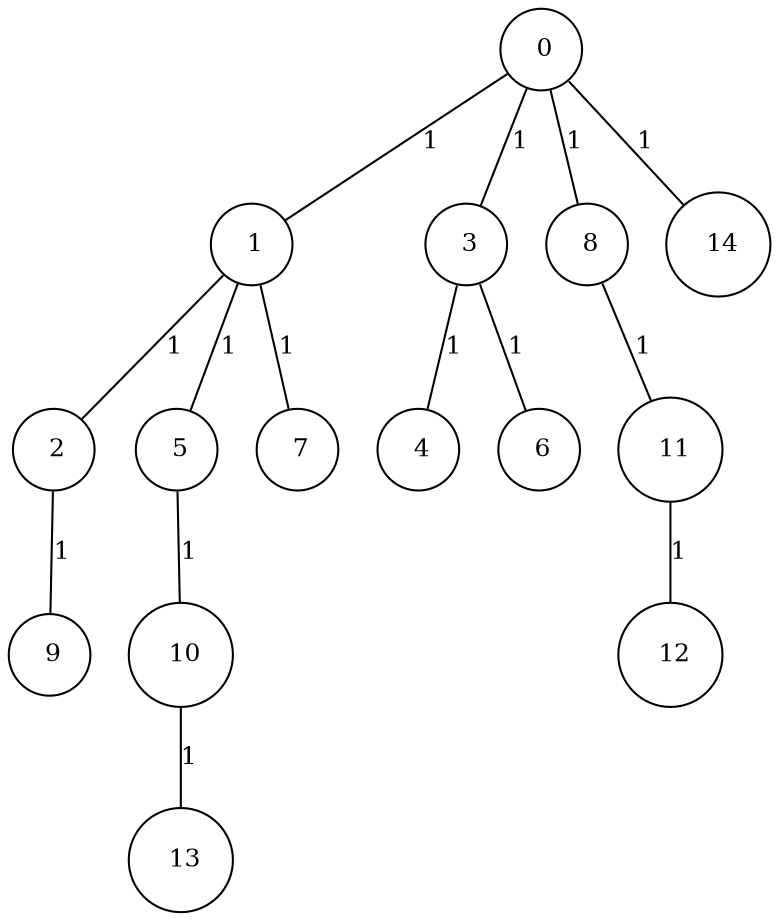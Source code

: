 graph G {
size="8.5,11;"
ratio = "expand;"
fixedsize="true;"
overlap="scale;"
node[shape=circle,width=.12,hight=.12,fontsize=12]
edge[fontsize=12]

0[label=" 0" color=black, pos="2.1535671,1.9846944!"];
1[label=" 1" color=black, pos="2.9990992,0.81760082!"];
2[label=" 2" color=black, pos="0.33616974,1.1499235!"];
3[label=" 3" color=black, pos="0.066418068,0.98864669!"];
4[label=" 4" color=black, pos="2.5131846,0.58015202!"];
5[label=" 5" color=black, pos="1.5688714,0.15229459!"];
6[label=" 6" color=black, pos="0.56888922,1.3092655!"];
7[label=" 7" color=black, pos="0.39406103,2.0493799!"];
8[label=" 8" color=black, pos="2.5264551,0.64332177!"];
9[label=" 9" color=black, pos="1.557701,2.0977852!"];
10[label=" 10" color=black, pos="1.0853196,2.4732972!"];
11[label=" 11" color=black, pos="1.8250039,1.0743113!"];
12[label=" 12" color=black, pos="2.942462,0.31701569!"];
13[label=" 13" color=black, pos="0.061359977,2.3835614!"];
14[label=" 14" color=black, pos="0.11774934,0.85855642!"];
0--1[label="1"]
0--3[label="1"]
0--8[label="1"]
0--14[label="1"]
1--2[label="1"]
1--5[label="1"]
1--7[label="1"]
2--9[label="1"]
3--4[label="1"]
3--6[label="1"]
5--10[label="1"]
8--11[label="1"]
10--13[label="1"]
11--12[label="1"]

}
